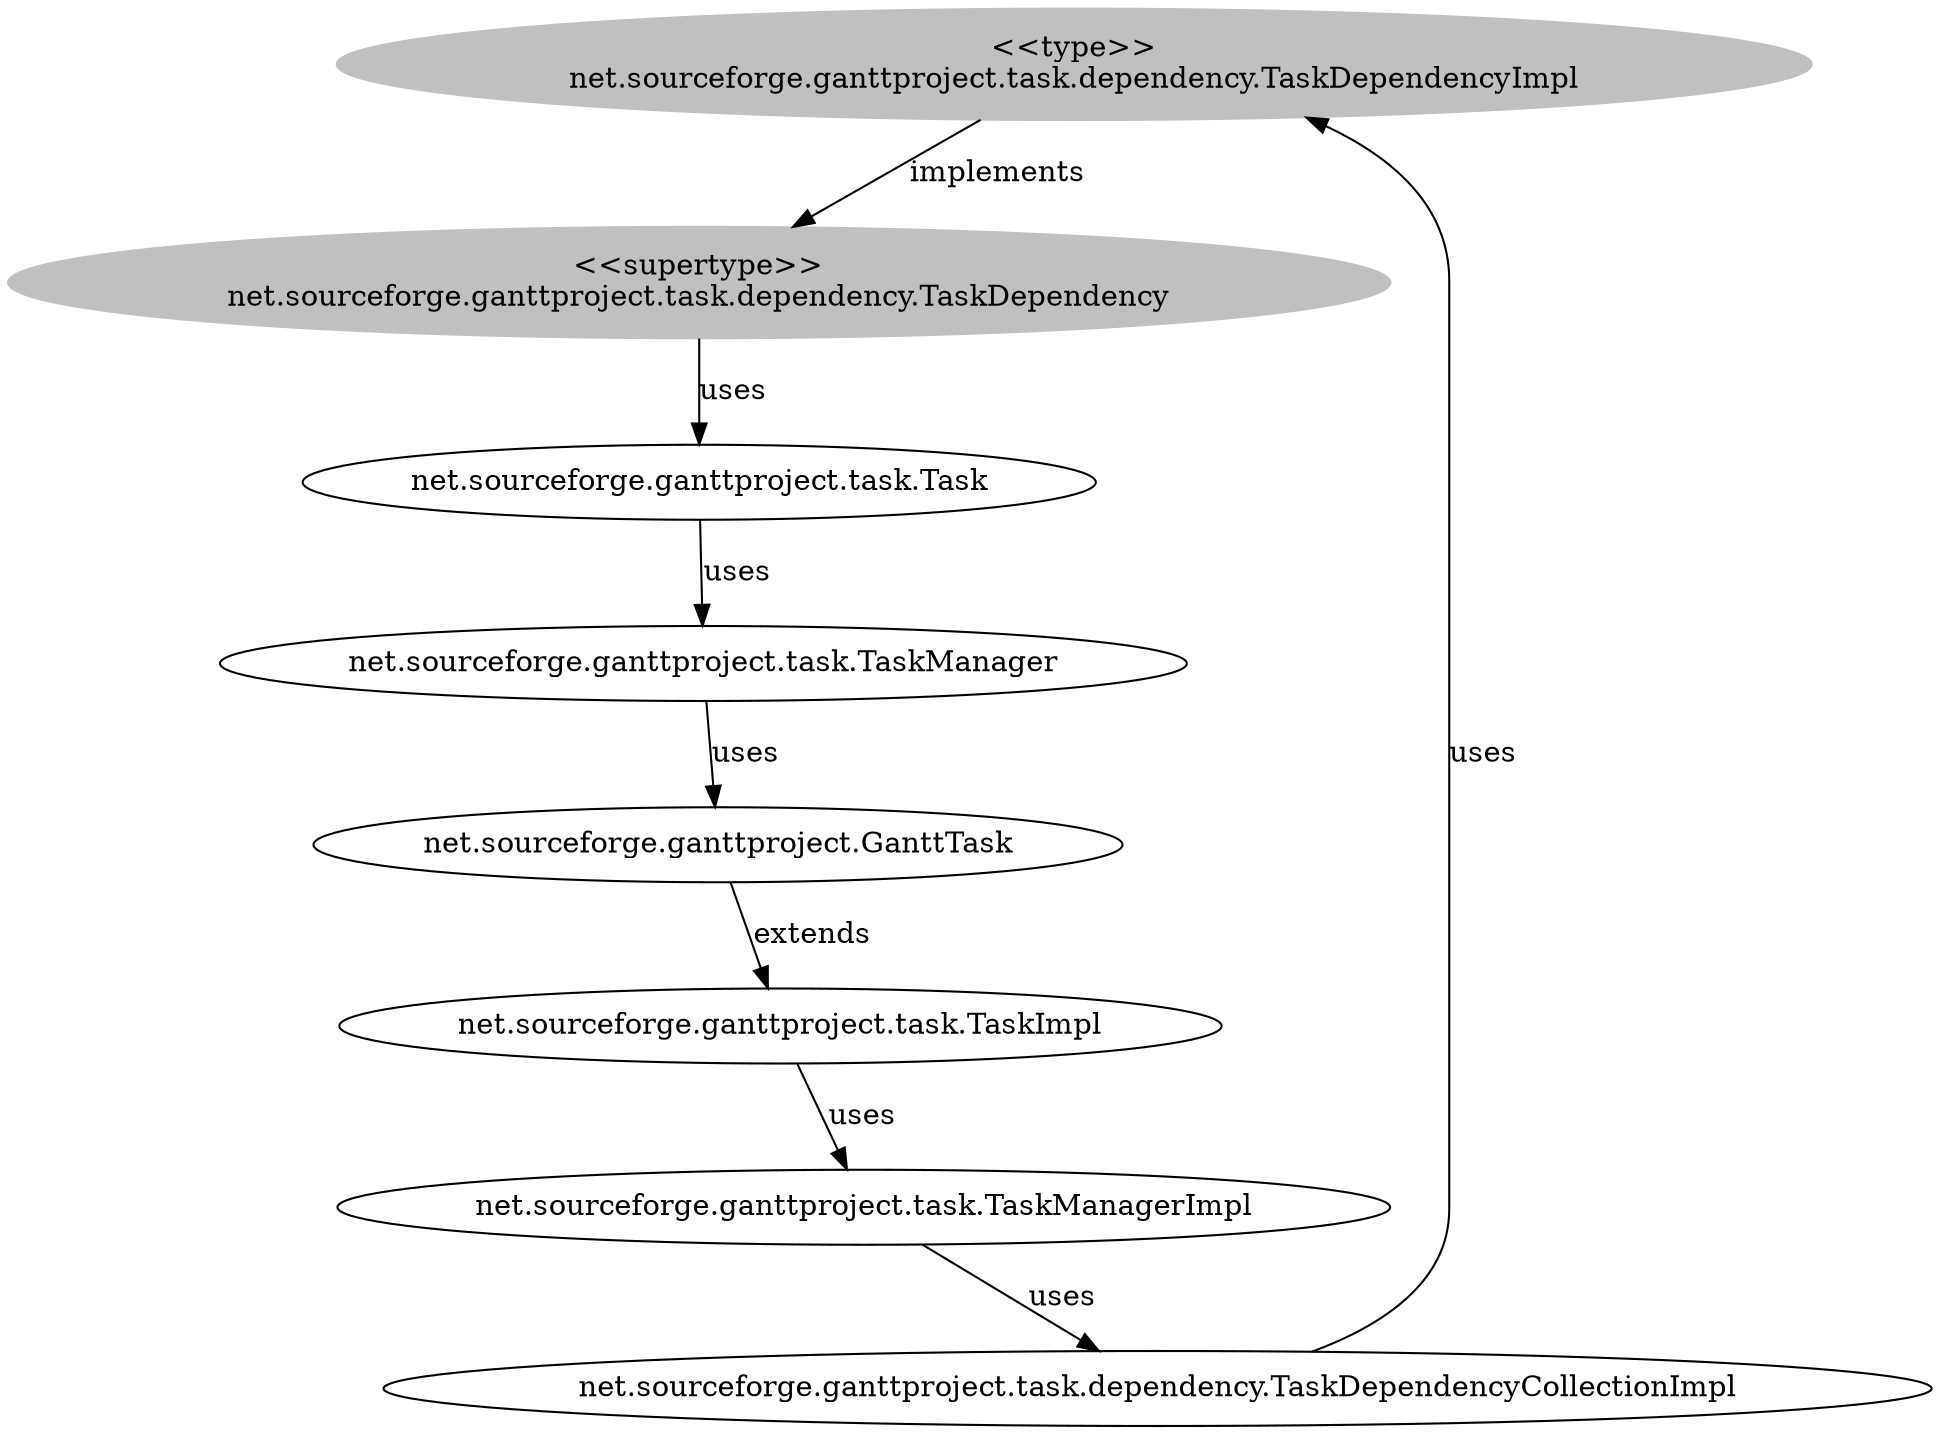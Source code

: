 digraph stk {
	net_sourceforge_ganttproject_task_dependency_TaskDependencyImpl [label="<<type>>
net.sourceforge.ganttproject.task.dependency.TaskDependencyImpl",style=filled,color="grey"];
	net_sourceforge_ganttproject_task_dependency_TaskDependency [label="<<supertype>>
net.sourceforge.ganttproject.task.dependency.TaskDependency",style=filled,color="grey"];
	net_sourceforge_ganttproject_task_Task [label="net.sourceforge.ganttproject.task.Task"];
	net_sourceforge_ganttproject_task_TaskManager [label="net.sourceforge.ganttproject.task.TaskManager"];
	net_sourceforge_ganttproject_task_TaskManagerImpl [label="net.sourceforge.ganttproject.task.TaskManagerImpl"];
	net_sourceforge_ganttproject_task_dependency_TaskDependencyCollectionImpl [label="net.sourceforge.ganttproject.task.dependency.TaskDependencyCollectionImpl"];
	net_sourceforge_ganttproject_GanttTask [label="net.sourceforge.ganttproject.GanttTask"];
	net_sourceforge_ganttproject_task_TaskImpl [label="net.sourceforge.ganttproject.task.TaskImpl"];
	net_sourceforge_ganttproject_task_dependency_TaskDependencyImpl -> net_sourceforge_ganttproject_task_dependency_TaskDependency [label=implements];
	net_sourceforge_ganttproject_task_dependency_TaskDependency -> net_sourceforge_ganttproject_task_Task [label=uses];
	net_sourceforge_ganttproject_task_Task -> net_sourceforge_ganttproject_task_TaskManager [label=uses];
	net_sourceforge_ganttproject_task_TaskManager -> net_sourceforge_ganttproject_GanttTask [label=uses];
	net_sourceforge_ganttproject_GanttTask -> net_sourceforge_ganttproject_task_TaskImpl [label=extends];
	net_sourceforge_ganttproject_task_TaskImpl -> net_sourceforge_ganttproject_task_TaskManagerImpl [label=uses];
	net_sourceforge_ganttproject_task_TaskManagerImpl -> net_sourceforge_ganttproject_task_dependency_TaskDependencyCollectionImpl [label=uses];
	net_sourceforge_ganttproject_task_dependency_TaskDependencyCollectionImpl -> net_sourceforge_ganttproject_task_dependency_TaskDependencyImpl [label=uses];
}

